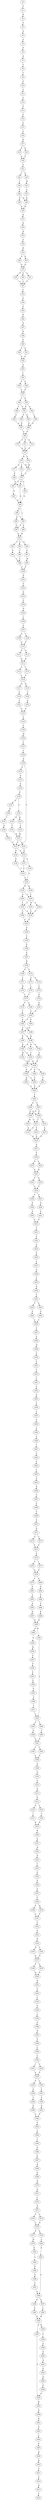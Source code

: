 strict digraph  {
	S0 -> S1 [ label = T ];
	S1 -> S2 [ label = H ];
	S2 -> S3 [ label = S ];
	S3 -> S4 [ label = A ];
	S4 -> S5 [ label = S ];
	S5 -> S6 [ label = P ];
	S6 -> S7 [ label = N ];
	S7 -> S8 [ label = V ];
	S8 -> S9 [ label = T ];
	S9 -> S10 [ label = S ];
	S10 -> S11 [ label = S ];
	S11 -> S12 [ label = A ];
	S12 -> S13 [ label = P ];
	S13 -> S14 [ label = S ];
	S14 -> S15 [ label = S ];
	S15 -> S16 [ label = A ];
	S16 -> S17 [ label = R ];
	S17 -> S18 [ label = A ];
	S17 -> S19 [ label = G ];
	S18 -> S20 [ label = S ];
	S19 -> S20 [ label = S ];
	S20 -> S21 [ label = P ];
	S21 -> S22 [ label = L ];
	S21 -> S23 [ label = Q ];
	S22 -> S24 [ label = L ];
	S23 -> S25 [ label = M ];
	S24 -> S26 [ label = S ];
	S25 -> S27 [ label = A ];
	S26 -> S28 [ label = E ];
	S26 -> S29 [ label = D ];
	S27 -> S28 [ label = E ];
	S28 -> S30 [ label = K ];
	S29 -> S30 [ label = K ];
	S30 -> S31 [ label = H ];
	S31 -> S32 [ label = K ];
	S32 -> S33 [ label = H ];
	S33 -> S34 [ label = S ];
	S34 -> S35 [ label = R ];
	S35 -> S36 [ label = E ];
	S35 -> S37 [ label = D ];
	S36 -> S38 [ label = N ];
	S37 -> S38 [ label = N ];
	S38 -> S39 [ label = P ];
	S38 -> S40 [ label = A ];
	S38 -> S41 [ label = S ];
	S39 -> S42 [ label = C ];
	S40 -> S42 [ label = C ];
	S41 -> S42 [ label = C ];
	S42 -> S43 [ label = L ];
	S43 -> S44 [ label = S ];
	S44 -> S45 [ label = P ];
	S45 -> S46 [ label = R ];
	S46 -> S47 [ label = E ];
	S47 -> S48 [ label = R ];
	S48 -> S49 [ label = P ];
	S49 -> S50 [ label = C ];
	S49 -> S51 [ label = V ];
	S50 -> S52 [ label = S ];
	S51 -> S52 [ label = S ];
	S52 -> S53 [ label = A ];
	S53 -> S54 [ label = I ];
	S54 -> S55 [ label = Y ];
	S54 -> S56 [ label = F ];
	S55 -> S57 [ label = P ];
	S56 -> S57 [ label = P ];
	S57 -> S58 [ label = T ];
	S57 -> S59 [ label = N ];
	S58 -> S60 [ label = L ];
	S58 -> S61 [ label = P ];
	S59 -> S62 [ label = A ];
	S59 -> S61 [ label = P ];
	S60 -> S63 [ label = S ];
	S61 -> S64 [ label = V ];
	S61 -> S65 [ label = Q ];
	S62 -> S66 [ label = L ];
	S63 -> S67 [ label = E ];
	S64 -> S67 [ label = E ];
	S65 -> S68 [ label = D ];
	S66 -> S68 [ label = D ];
	S67 -> S69 [ label = P ];
	S68 -> S69 [ label = P ];
	S69 -> S70 [ label = T ];
	S69 -> S71 [ label = A ];
	S69 -> S72 [ label = S ];
	S70 -> S73 [ label = Q ];
	S71 -> S73 [ label = Q ];
	S72 -> S73 [ label = Q ];
	S73 -> S74 [ label = S ];
	S73 -> S75 [ label = R ];
	S74 -> S76 [ label = M ];
	S75 -> S77 [ label = A ];
	S75 -> S78 [ label = L ];
	S75 -> S76 [ label = M ];
	S76 -> S79 [ label = L ];
	S77 -> S80 [ label = P ];
	S78 -> S79 [ label = L ];
	S79 -> S81 [ label = G ];
	S79 -> S82 [ label = F ];
	S79 -> S83 [ label = P ];
	S80 -> S83 [ label = P ];
	S81 -> S84 [ label = H ];
	S82 -> S85 [ label = N ];
	S83 -> S84 [ label = H ];
	S84 -> S86 [ label = Q ];
	S84 -> S87 [ label = I ];
	S85 -> S84 [ label = H ];
	S86 -> S87 [ label = I ];
	S86 -> S88 [ label = S ];
	S87 -> S89 [ label = V ];
	S87 -> S90 [ label = G ];
	S88 -> S90 [ label = G ];
	S89 -> S91 [ label = D ];
	S90 -> S91 [ label = D ];
	S91 -> S92 [ label = S ];
	S91 -> S93 [ label = T ];
	S91 -> S94 [ label = G ];
	S92 -> S95 [ label = T ];
	S93 -> S96 [ label = S ];
	S94 -> S97 [ label = A ];
	S95 -> S98 [ label = L ];
	S96 -> S98 [ label = L ];
	S97 -> S99 [ label = M ];
	S98 -> S100 [ label = P ];
	S99 -> S100 [ label = P ];
	S100 -> S101 [ label = R ];
	S101 -> S102 [ label = S ];
	S102 -> S103 [ label = D ];
	S103 -> S104 [ label = P ];
	S104 -> S105 [ label = N ];
	S105 -> S106 [ label = L ];
	S106 -> S107 [ label = S ];
	S107 -> S108 [ label = A ];
	S107 -> S109 [ label = T ];
	S108 -> S110 [ label = P ];
	S109 -> S110 [ label = P ];
	S110 -> S111 [ label = E ];
	S110 -> S112 [ label = D ];
	S111 -> S113 [ label = K ];
	S112 -> S113 [ label = K ];
	S113 -> S114 [ label = A ];
	S113 -> S115 [ label = V ];
	S114 -> S116 [ label = V ];
	S115 -> S116 [ label = V ];
	S116 -> S117 [ label = N ];
	S116 -> S118 [ label = R ];
	S117 -> S119 [ label = P ];
	S118 -> S120 [ label = T ];
	S119 -> S121 [ label = T ];
	S120 -> S122 [ label = A ];
	S121 -> S123 [ label = P ];
	S122 -> S123 [ label = P ];
	S123 -> S124 [ label = S ];
	S124 -> S125 [ label = S ];
	S125 -> S126 [ label = W ];
	S126 -> S127 [ label = S ];
	S127 -> S128 [ label = L ];
	S128 -> S129 [ label = D ];
	S129 -> S130 [ label = S ];
	S129 -> S131 [ label = S ];
	S130 -> S132 [ label = G ];
	S131 -> S133 [ label = E ];
	S131 -> S134 [ label = D ];
	S132 -> S135 [ label = K ];
	S133 -> S136 [ label = S ];
	S133 -> S137 [ label = T ];
	S134 -> S138 [ label = P ];
	S135 -> S139 [ label = E ];
	S136 -> S140 [ label = G ];
	S137 -> S141 [ label = V ];
	S138 -> S141 [ label = V ];
	S139 -> S142 [ label = A ];
	S139 -> S143 [ label = A ];
	S140 -> S144 [ label = K ];
	S140 -> S145 [ label = R ];
	S141 -> S140 [ label = G ];
	S142 -> S146 [ label = K ];
	S142 -> S147 [ label = R ];
	S143 -> S148 [ label = N ];
	S144 -> S149 [ label = L ];
	S145 -> S150 [ label = A ];
	S145 -> S149 [ label = L ];
	S146 -> S151 [ label = V ];
	S147 -> S152 [ label = S ];
	S148 -> S153 [ label = T ];
	S149 -> S154 [ label = M ];
	S149 -> S155 [ label = L ];
	S149 -> S156 [ label = V ];
	S150 -> S155 [ label = L ];
	S151 -> S157 [ label = M ];
	S152 -> S157 [ label = M ];
	S153 -> S158 [ label = Q ];
	S154 -> S159 [ label = S ];
	S155 -> S160 [ label = C ];
	S155 -> S159 [ label = S ];
	S156 -> S159 [ label = S ];
	S157 -> S131 [ label = S ];
	S157 -> S161 [ label = A ];
	S158 -> S162 [ label = F ];
	S159 -> S163 [ label = P ];
	S160 -> S163 [ label = P ];
	S161 -> S133 [ label = E ];
	S162 -> S131 [ label = S ];
	S163 -> S164 [ label = P ];
	S164 -> S165 [ label = V ];
	S165 -> S166 [ label = P ];
	S166 -> S167 [ label = P ];
	S167 -> S168 [ label = R ];
	S168 -> S169 [ label = S ];
	S168 -> S170 [ label = P ];
	S169 -> S171 [ label = T ];
	S170 -> S172 [ label = P ];
	S170 -> S173 [ label = A ];
	S171 -> S174 [ label = H ];
	S172 -> S175 [ label = Y ];
	S173 -> S176 [ label = L ];
	S174 -> S177 [ label = T ];
	S175 -> S178 [ label = P ];
	S176 -> S177 [ label = T ];
	S177 -> S179 [ label = V ];
	S177 -> S180 [ label = A ];
	S178 -> S181 [ label = G ];
	S179 -> S182 [ label = T ];
	S180 -> S183 [ label = S ];
	S181 -> S183 [ label = S ];
	S182 -> S184 [ label = S ];
	S183 -> S184 [ label = S ];
	S183 -> S185 [ label = P ];
	S184 -> S186 [ label = G ];
	S184 -> S187 [ label = A ];
	S185 -> S187 [ label = A ];
	S186 -> S188 [ label = R ];
	S187 -> S189 [ label = K ];
	S187 -> S188 [ label = R ];
	S188 -> S190 [ label = S ];
	S188 -> S191 [ label = H ];
	S188 -> S192 [ label = N ];
	S189 -> S192 [ label = N ];
	S190 -> S193 [ label = A ];
	S191 -> S194 [ label = T ];
	S192 -> S194 [ label = T ];
	S192 -> S195 [ label = M ];
	S193 -> S196 [ label = R ];
	S194 -> S196 [ label = R ];
	S194 -> S197 [ label = A ];
	S195 -> S196 [ label = R ];
	S196 -> S198 [ label = C ];
	S196 -> S199 [ label = P ];
	S196 -> S200 [ label = S ];
	S197 -> S199 [ label = P ];
	S198 -> S201 [ label = T ];
	S199 -> S202 [ label = Q ];
	S199 -> S203 [ label = V ];
	S200 -> S203 [ label = V ];
	S201 -> S204 [ label = S ];
	S202 -> S204 [ label = S ];
	S203 -> S204 [ label = S ];
	S204 -> S205 [ label = P ];
	S205 -> S206 [ label = S ];
	S205 -> S207 [ label = V ];
	S206 -> S208 [ label = S ];
	S206 -> S209 [ label = P ];
	S207 -> S208 [ label = S ];
	S207 -> S209 [ label = P ];
	S208 -> S210 [ label = M ];
	S208 -> S211 [ label = T ];
	S209 -> S212 [ label = A ];
	S209 -> S211 [ label = T ];
	S210 -> S213 [ label = S ];
	S211 -> S213 [ label = S ];
	S211 -> S214 [ label = P ];
	S212 -> S215 [ label = G ];
	S213 -> S216 [ label = R ];
	S214 -> S216 [ label = R ];
	S215 -> S216 [ label = R ];
	S216 -> S217 [ label = S ];
	S217 -> S218 [ label = P ];
	S218 -> S219 [ label = Q ];
	S218 -> S220 [ label = L ];
	S219 -> S221 [ label = K ];
	S220 -> S221 [ label = K ];
	S221 -> S223 [ label = T ];
	S221 -> S224 [ label = N ];
	S223 -> S225 [ label = S ];
	S224 -> S225 [ label = S ];
	S225 -> S226 [ label = V ];
	S225 -> S227 [ label = A ];
	S226 -> S228 [ label = P ];
	S227 -> S229 [ label = Q ];
	S228 -> S230 [ label = P ];
	S229 -> S231 [ label = S ];
	S230 -> S232 [ label = F ];
	S231 -> S232 [ label = F ];
	S232 -> S233 [ label = T ];
	S233 -> S234 [ label = P ];
	S234 -> S235 [ label = S ];
	S235 -> S236 [ label = P ];
	S236 -> S237 [ label = T ];
	S237 -> S238 [ label = E ];
	S238 -> S239 [ label = C ];
	S239 -> S240 [ label = Q ];
	S240 -> S241 [ label = S ];
	S241 -> S242 [ label = T ];
	S241 -> S243 [ label = S ];
	S242 -> S244 [ label = S ];
	S243 -> S245 [ label = G ];
	S244 -> S246 [ label = L ];
	S245 -> S246 [ label = L ];
	S246 -> S247 [ label = V ];
	S247 -> S248 [ label = S ];
	S248 -> S249 [ label = N ];
	S249 -> S250 [ label = S ];
	S250 -> S251 [ label = P ];
	S251 -> S252 [ label = V ];
	S252 -> S253 [ label = L ];
	S253 -> S254 [ label = S ];
	S254 -> S255 [ label = G ];
	S255 -> S256 [ label = S ];
	S256 -> S257 [ label = Y ];
	S257 -> S258 [ label = S ];
	S258 -> S259 [ label = S ];
	S259 -> S260 [ label = G ];
	S260 -> S261 [ label = I ];
	S261 -> S262 [ label = S ];
	S262 -> S263 [ label = S ];
	S263 -> S264 [ label = L ];
	S264 -> S265 [ label = S ];
	S265 -> S266 [ label = R ];
	S266 -> S267 [ label = C ];
	S267 -> S268 [ label = S ];
	S268 -> S269 [ label = V ];
	S269 -> S270 [ label = S ];
	S270 -> S271 [ label = E ];
	S271 -> S272 [ label = A ];
	S271 -> S273 [ label = T ];
	S272 -> S274 [ label = S ];
	S273 -> S274 [ label = S ];
	S274 -> S275 [ label = G ];
	S275 -> S276 [ label = T ];
	S275 -> S277 [ label = I ];
	S276 -> S278 [ label = E ];
	S277 -> S278 [ label = E ];
	S278 -> S279 [ label = L ];
	S278 -> S280 [ label = A ];
	S279 -> S281 [ label = P ];
	S280 -> S282 [ label = Q ];
	S281 -> S283 [ label = A ];
	S282 -> S284 [ label = P ];
	S283 -> S285 [ label = G ];
	S284 -> S286 [ label = S ];
	S285 -> S287 [ label = D ];
	S286 -> S288 [ label = E ];
	S287 -> S289 [ label = H ];
	S288 -> S289 [ label = H ];
	S289 -> S290 [ label = S ];
	S289 -> S291 [ label = M ];
	S290 -> S292 [ label = S ];
	S291 -> S293 [ label = L ];
	S292 -> S294 [ label = H ];
	S293 -> S295 [ label = P ];
	S293 -> S296 [ label = T ];
	S294 -> S297 [ label = P ];
	S295 -> S298 [ label = N ];
	S296 -> S299 [ label = T ];
	S297 -> S300 [ label = P ];
	S298 -> S301 [ label = S ];
	S299 -> S301 [ label = S ];
	S300 -> S302 [ label = P ];
	S301 -> S303 [ label = I ];
	S301 -> S304 [ label = T ];
	S302 -> S305 [ label = P ];
	S303 -> S306 [ label = S ];
	S304 -> S306 [ label = S ];
	S305 -> S307 [ label = P ];
	S306 -> S308 [ label = S ];
	S307 -> S309 [ label = A ];
	S308 -> S310 [ label = G ];
	S309 -> S311 [ label = T ];
	S310 -> S312 [ label = S ];
	S311 -> S293 [ label = L ];
	S312 -> S313 [ label = D ];
	S313 -> S314 [ label = E ];
	S314 -> S315 [ label = P ];
	S314 -> S316 [ label = L ];
	S315 -> S317 [ label = I ];
	S316 -> S318 [ label = T ];
	S317 -> S319 [ label = R ];
	S318 -> S319 [ label = R ];
	S319 -> S320 [ label = R ];
	S320 -> S321 [ label = E ];
	S321 -> S322 [ label = N ];
	S322 -> S323 [ label = K ];
	S323 -> S324 [ label = T ];
	S324 -> S325 [ label = P ];
	S325 -> S326 [ label = P ];
	S326 -> S327 [ label = P ];
	S327 -> S328 [ label = Y ];
	S328 -> S329 [ label = S ];
	S328 -> S330 [ label = H ];
	S329 -> S331 [ label = V ];
	S330 -> S331 [ label = V ];
	S331 -> S332 [ label = Y ];
	S332 -> S333 [ label = E ];
	S333 -> S334 [ label = R ];
	S334 -> S335 [ label = N ];
	S334 -> S336 [ label = T ];
	S335 -> S337 [ label = N ];
	S336 -> S337 [ label = N ];
	S337 -> S338 [ label = P ];
	S337 -> S339 [ label = S ];
	S338 -> S340 [ label = R ];
	S339 -> S340 [ label = R ];
	S340 -> S341 [ label = R ];
	S341 -> S342 [ label = P ];
	S342 -> S343 [ label = V ];
	S343 -> S344 [ label = P ];
	S344 -> S345 [ label = L ];
	S345 -> S346 [ label = P ];
	S346 -> S347 [ label = H ];
	S347 -> S348 [ label = S ];
	S348 -> S349 [ label = L ];
	S349 -> S350 [ label = S ];
	S350 -> S351 [ label = I ];
	S350 -> S352 [ label = V ];
	S351 -> S353 [ label = P ];
	S352 -> S353 [ label = P ];
	S353 -> S354 [ label = P ];
	S353 -> S355 [ label = V ];
	S354 -> S356 [ label = Q ];
	S355 -> S357 [ label = S ];
	S356 -> S358 [ label = T ];
	S357 -> S359 [ label = S ];
	S358 -> S360 [ label = E ];
	S359 -> S361 [ label = D ];
	S360 -> S362 [ label = P ];
	S361 -> S362 [ label = P ];
	S362 -> S363 [ label = P ];
	S363 -> S364 [ label = A ];
	S364 -> S365 [ label = L ];
	S365 -> S366 [ label = P ];
	S366 -> S367 [ label = P ];
	S367 -> S368 [ label = K ];
	S368 -> S369 [ label = P ];
	S369 -> S370 [ label = H ];
	S370 -> S371 [ label = Q ];
	S371 -> S372 [ label = L ];
	S372 -> S373 [ label = R ];
	S373 -> S374 [ label = T ];
	S373 -> S375 [ label = S ];
	S374 -> S376 [ label = G ];
	S375 -> S376 [ label = G ];
	S376 -> S377 [ label = S ];
	S376 -> S378 [ label = K ];
	S377 -> S379 [ label = M ];
	S378 -> S380 [ label = L ];
	S379 -> S381 [ label = K ];
	S380 -> S382 [ label = D ];
	S381 -> S383 [ label = L ];
	S382 -> S384 [ label = S ];
	S383 -> S385 [ label = E ];
	S384 -> S386 [ label = D ];
	S384 -> S387 [ label = E ];
	S385 -> S388 [ label = G ];
	S386 -> S389 [ label = P ];
	S387 -> S390 [ label = A ];
	S388 -> S391 [ label = T ];
	S389 -> S392 [ label = R ];
	S390 -> S392 [ label = R ];
	S391 -> S384 [ label = S ];
	S392 -> S393 [ label = A ];
	S392 -> S394 [ label = R ];
	S393 -> S395 [ label = P ];
	S394 -> S396 [ label = V ];
	S395 -> S397 [ label = R ];
	S396 -> S398 [ label = S ];
	S397 -> S399 [ label = P ];
	S398 -> S400 [ label = N ];
	S399 -> S401 [ label = R ];
	S400 -> S402 [ label = A ];
	S401 -> S403 [ label = P ];
	S402 -> S404 [ label = E ];
	S403 -> S405 [ label = L ];
	S404 -> S406 [ label = Q ];
	S405 -> S407 [ label = P ];
	S406 -> S408 [ label = G ];
	S407 -> S409 [ label = R ];
	S408 -> S395 [ label = P ];
	S409 -> S410 [ label = K ];
	S410 -> S411 [ label = V ];
	S411 -> S412 [ label = S ];
	S412 -> S413 [ label = Q ];
	S413 -> S414 [ label = L ];
}
